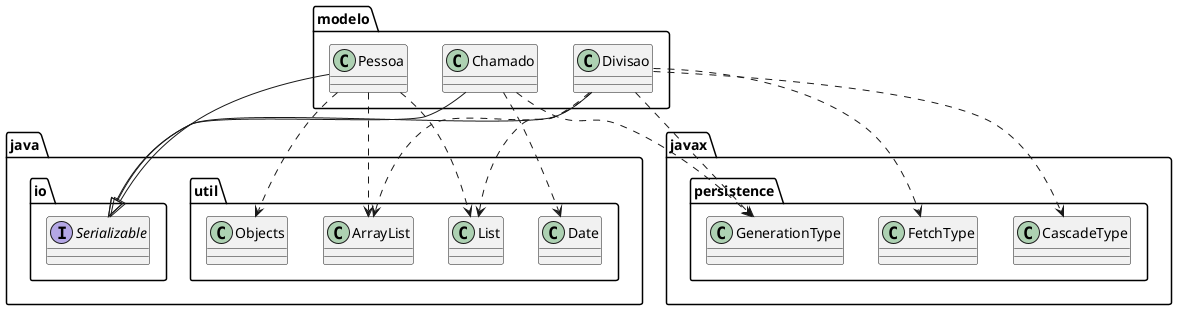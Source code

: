 @startuml
class java.util.ArrayList
class java.util.Date
class java.util.List
class java.util.Objects
class javax.persistence.CascadeType
class javax.persistence.FetchType
class javax.persistence.GenerationType
class modelo.Chamado
class modelo.Divisao
class modelo.Pessoa
interface java.io.Serializable
modelo.Chamado ..> java.util.Date
modelo.Chamado ..> javax.persistence.GenerationType
modelo.Chamado --|> java.io.Serializable
modelo.Divisao ..> java.util.ArrayList
modelo.Divisao ..> java.util.List
modelo.Divisao ..> javax.persistence.CascadeType
modelo.Divisao ..> javax.persistence.FetchType
modelo.Divisao ..> javax.persistence.GenerationType
modelo.Divisao --|> java.io.Serializable
modelo.Pessoa ..> java.util.ArrayList
modelo.Pessoa ..> java.util.List
modelo.Pessoa ..> java.util.Objects
modelo.Pessoa --|> java.io.Serializable
@enduml